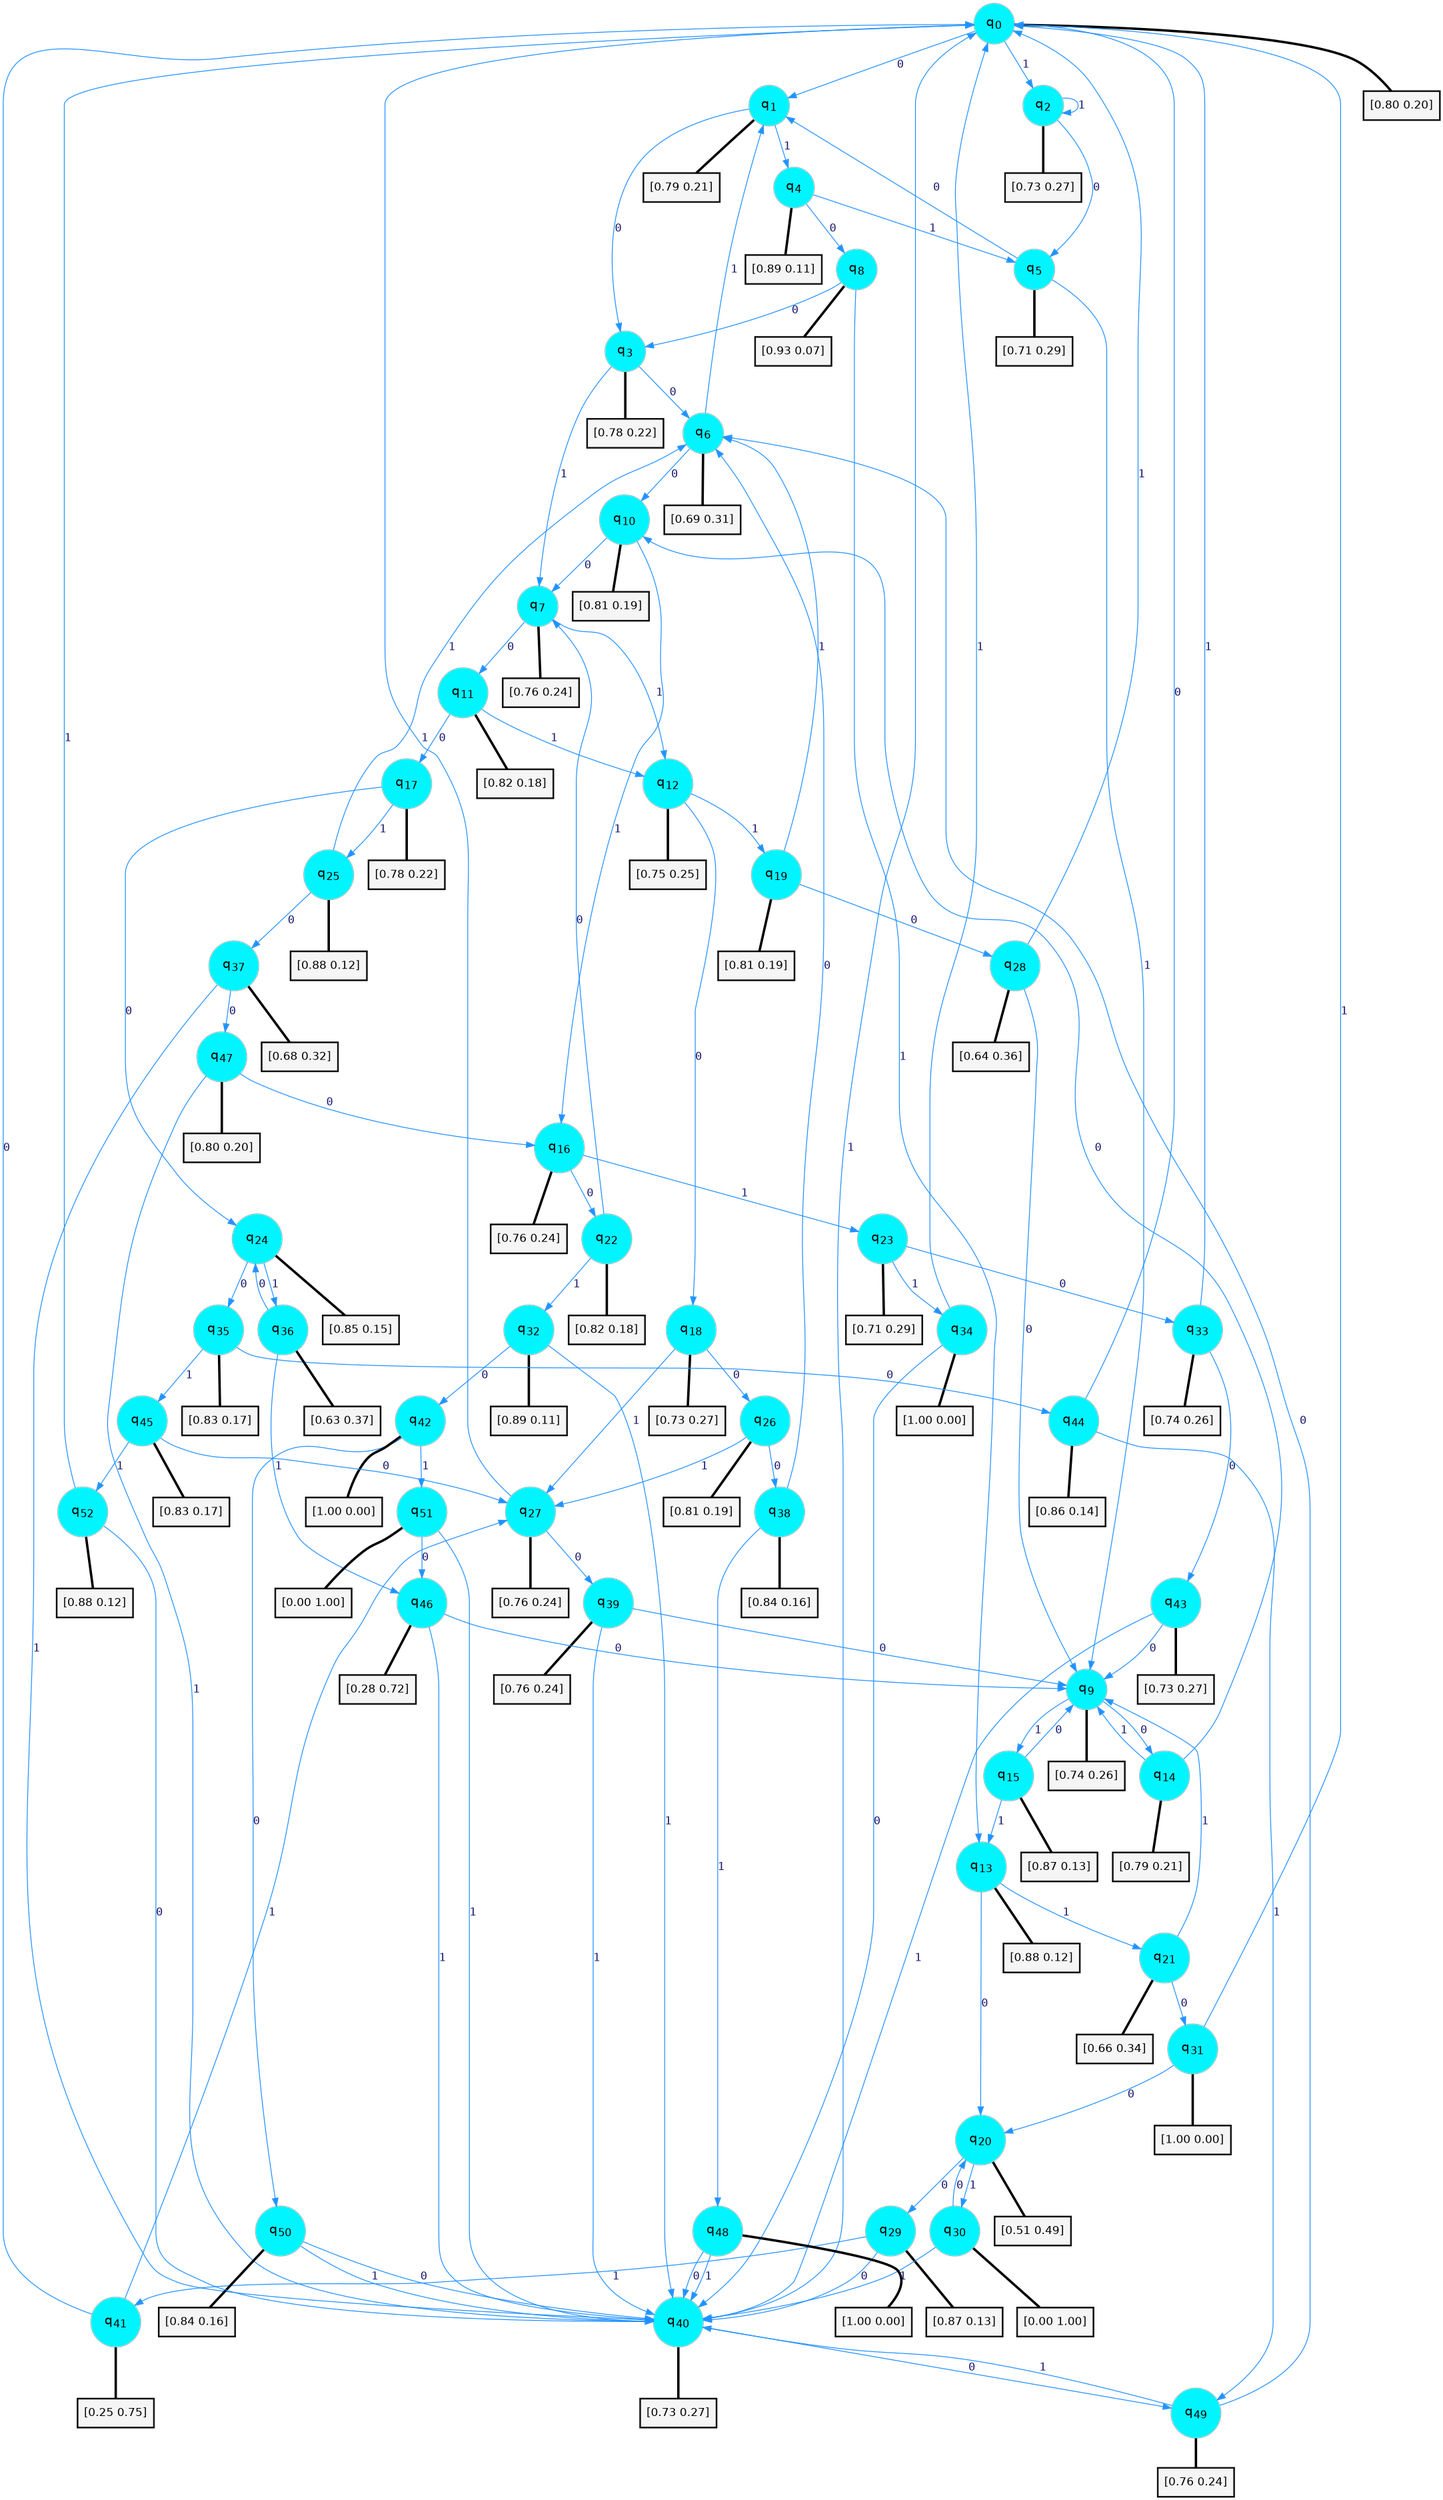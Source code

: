 digraph G {
graph [
bgcolor=transparent, dpi=300, rankdir=TD, size="40,25"];
node [
color=gray, fillcolor=turquoise1, fontcolor=black, fontname=Helvetica, fontsize=16, fontweight=bold, shape=circle, style=filled];
edge [
arrowsize=1, color=dodgerblue1, fontcolor=midnightblue, fontname=courier, fontweight=bold, penwidth=1, style=solid, weight=20];
0[label=<q<SUB>0</SUB>>];
1[label=<q<SUB>1</SUB>>];
2[label=<q<SUB>2</SUB>>];
3[label=<q<SUB>3</SUB>>];
4[label=<q<SUB>4</SUB>>];
5[label=<q<SUB>5</SUB>>];
6[label=<q<SUB>6</SUB>>];
7[label=<q<SUB>7</SUB>>];
8[label=<q<SUB>8</SUB>>];
9[label=<q<SUB>9</SUB>>];
10[label=<q<SUB>10</SUB>>];
11[label=<q<SUB>11</SUB>>];
12[label=<q<SUB>12</SUB>>];
13[label=<q<SUB>13</SUB>>];
14[label=<q<SUB>14</SUB>>];
15[label=<q<SUB>15</SUB>>];
16[label=<q<SUB>16</SUB>>];
17[label=<q<SUB>17</SUB>>];
18[label=<q<SUB>18</SUB>>];
19[label=<q<SUB>19</SUB>>];
20[label=<q<SUB>20</SUB>>];
21[label=<q<SUB>21</SUB>>];
22[label=<q<SUB>22</SUB>>];
23[label=<q<SUB>23</SUB>>];
24[label=<q<SUB>24</SUB>>];
25[label=<q<SUB>25</SUB>>];
26[label=<q<SUB>26</SUB>>];
27[label=<q<SUB>27</SUB>>];
28[label=<q<SUB>28</SUB>>];
29[label=<q<SUB>29</SUB>>];
30[label=<q<SUB>30</SUB>>];
31[label=<q<SUB>31</SUB>>];
32[label=<q<SUB>32</SUB>>];
33[label=<q<SUB>33</SUB>>];
34[label=<q<SUB>34</SUB>>];
35[label=<q<SUB>35</SUB>>];
36[label=<q<SUB>36</SUB>>];
37[label=<q<SUB>37</SUB>>];
38[label=<q<SUB>38</SUB>>];
39[label=<q<SUB>39</SUB>>];
40[label=<q<SUB>40</SUB>>];
41[label=<q<SUB>41</SUB>>];
42[label=<q<SUB>42</SUB>>];
43[label=<q<SUB>43</SUB>>];
44[label=<q<SUB>44</SUB>>];
45[label=<q<SUB>45</SUB>>];
46[label=<q<SUB>46</SUB>>];
47[label=<q<SUB>47</SUB>>];
48[label=<q<SUB>48</SUB>>];
49[label=<q<SUB>49</SUB>>];
50[label=<q<SUB>50</SUB>>];
51[label=<q<SUB>51</SUB>>];
52[label=<q<SUB>52</SUB>>];
53[label="[0.80 0.20]", shape=box,fontcolor=black, fontname=Helvetica, fontsize=14, penwidth=2, fillcolor=whitesmoke,color=black];
54[label="[0.79 0.21]", shape=box,fontcolor=black, fontname=Helvetica, fontsize=14, penwidth=2, fillcolor=whitesmoke,color=black];
55[label="[0.73 0.27]", shape=box,fontcolor=black, fontname=Helvetica, fontsize=14, penwidth=2, fillcolor=whitesmoke,color=black];
56[label="[0.78 0.22]", shape=box,fontcolor=black, fontname=Helvetica, fontsize=14, penwidth=2, fillcolor=whitesmoke,color=black];
57[label="[0.89 0.11]", shape=box,fontcolor=black, fontname=Helvetica, fontsize=14, penwidth=2, fillcolor=whitesmoke,color=black];
58[label="[0.71 0.29]", shape=box,fontcolor=black, fontname=Helvetica, fontsize=14, penwidth=2, fillcolor=whitesmoke,color=black];
59[label="[0.69 0.31]", shape=box,fontcolor=black, fontname=Helvetica, fontsize=14, penwidth=2, fillcolor=whitesmoke,color=black];
60[label="[0.76 0.24]", shape=box,fontcolor=black, fontname=Helvetica, fontsize=14, penwidth=2, fillcolor=whitesmoke,color=black];
61[label="[0.93 0.07]", shape=box,fontcolor=black, fontname=Helvetica, fontsize=14, penwidth=2, fillcolor=whitesmoke,color=black];
62[label="[0.74 0.26]", shape=box,fontcolor=black, fontname=Helvetica, fontsize=14, penwidth=2, fillcolor=whitesmoke,color=black];
63[label="[0.81 0.19]", shape=box,fontcolor=black, fontname=Helvetica, fontsize=14, penwidth=2, fillcolor=whitesmoke,color=black];
64[label="[0.82 0.18]", shape=box,fontcolor=black, fontname=Helvetica, fontsize=14, penwidth=2, fillcolor=whitesmoke,color=black];
65[label="[0.75 0.25]", shape=box,fontcolor=black, fontname=Helvetica, fontsize=14, penwidth=2, fillcolor=whitesmoke,color=black];
66[label="[0.88 0.12]", shape=box,fontcolor=black, fontname=Helvetica, fontsize=14, penwidth=2, fillcolor=whitesmoke,color=black];
67[label="[0.79 0.21]", shape=box,fontcolor=black, fontname=Helvetica, fontsize=14, penwidth=2, fillcolor=whitesmoke,color=black];
68[label="[0.87 0.13]", shape=box,fontcolor=black, fontname=Helvetica, fontsize=14, penwidth=2, fillcolor=whitesmoke,color=black];
69[label="[0.76 0.24]", shape=box,fontcolor=black, fontname=Helvetica, fontsize=14, penwidth=2, fillcolor=whitesmoke,color=black];
70[label="[0.78 0.22]", shape=box,fontcolor=black, fontname=Helvetica, fontsize=14, penwidth=2, fillcolor=whitesmoke,color=black];
71[label="[0.73 0.27]", shape=box,fontcolor=black, fontname=Helvetica, fontsize=14, penwidth=2, fillcolor=whitesmoke,color=black];
72[label="[0.81 0.19]", shape=box,fontcolor=black, fontname=Helvetica, fontsize=14, penwidth=2, fillcolor=whitesmoke,color=black];
73[label="[0.51 0.49]", shape=box,fontcolor=black, fontname=Helvetica, fontsize=14, penwidth=2, fillcolor=whitesmoke,color=black];
74[label="[0.66 0.34]", shape=box,fontcolor=black, fontname=Helvetica, fontsize=14, penwidth=2, fillcolor=whitesmoke,color=black];
75[label="[0.82 0.18]", shape=box,fontcolor=black, fontname=Helvetica, fontsize=14, penwidth=2, fillcolor=whitesmoke,color=black];
76[label="[0.71 0.29]", shape=box,fontcolor=black, fontname=Helvetica, fontsize=14, penwidth=2, fillcolor=whitesmoke,color=black];
77[label="[0.85 0.15]", shape=box,fontcolor=black, fontname=Helvetica, fontsize=14, penwidth=2, fillcolor=whitesmoke,color=black];
78[label="[0.88 0.12]", shape=box,fontcolor=black, fontname=Helvetica, fontsize=14, penwidth=2, fillcolor=whitesmoke,color=black];
79[label="[0.81 0.19]", shape=box,fontcolor=black, fontname=Helvetica, fontsize=14, penwidth=2, fillcolor=whitesmoke,color=black];
80[label="[0.76 0.24]", shape=box,fontcolor=black, fontname=Helvetica, fontsize=14, penwidth=2, fillcolor=whitesmoke,color=black];
81[label="[0.64 0.36]", shape=box,fontcolor=black, fontname=Helvetica, fontsize=14, penwidth=2, fillcolor=whitesmoke,color=black];
82[label="[0.87 0.13]", shape=box,fontcolor=black, fontname=Helvetica, fontsize=14, penwidth=2, fillcolor=whitesmoke,color=black];
83[label="[0.00 1.00]", shape=box,fontcolor=black, fontname=Helvetica, fontsize=14, penwidth=2, fillcolor=whitesmoke,color=black];
84[label="[1.00 0.00]", shape=box,fontcolor=black, fontname=Helvetica, fontsize=14, penwidth=2, fillcolor=whitesmoke,color=black];
85[label="[0.89 0.11]", shape=box,fontcolor=black, fontname=Helvetica, fontsize=14, penwidth=2, fillcolor=whitesmoke,color=black];
86[label="[0.74 0.26]", shape=box,fontcolor=black, fontname=Helvetica, fontsize=14, penwidth=2, fillcolor=whitesmoke,color=black];
87[label="[1.00 0.00]", shape=box,fontcolor=black, fontname=Helvetica, fontsize=14, penwidth=2, fillcolor=whitesmoke,color=black];
88[label="[0.83 0.17]", shape=box,fontcolor=black, fontname=Helvetica, fontsize=14, penwidth=2, fillcolor=whitesmoke,color=black];
89[label="[0.63 0.37]", shape=box,fontcolor=black, fontname=Helvetica, fontsize=14, penwidth=2, fillcolor=whitesmoke,color=black];
90[label="[0.68 0.32]", shape=box,fontcolor=black, fontname=Helvetica, fontsize=14, penwidth=2, fillcolor=whitesmoke,color=black];
91[label="[0.84 0.16]", shape=box,fontcolor=black, fontname=Helvetica, fontsize=14, penwidth=2, fillcolor=whitesmoke,color=black];
92[label="[0.76 0.24]", shape=box,fontcolor=black, fontname=Helvetica, fontsize=14, penwidth=2, fillcolor=whitesmoke,color=black];
93[label="[0.73 0.27]", shape=box,fontcolor=black, fontname=Helvetica, fontsize=14, penwidth=2, fillcolor=whitesmoke,color=black];
94[label="[0.25 0.75]", shape=box,fontcolor=black, fontname=Helvetica, fontsize=14, penwidth=2, fillcolor=whitesmoke,color=black];
95[label="[1.00 0.00]", shape=box,fontcolor=black, fontname=Helvetica, fontsize=14, penwidth=2, fillcolor=whitesmoke,color=black];
96[label="[0.73 0.27]", shape=box,fontcolor=black, fontname=Helvetica, fontsize=14, penwidth=2, fillcolor=whitesmoke,color=black];
97[label="[0.86 0.14]", shape=box,fontcolor=black, fontname=Helvetica, fontsize=14, penwidth=2, fillcolor=whitesmoke,color=black];
98[label="[0.83 0.17]", shape=box,fontcolor=black, fontname=Helvetica, fontsize=14, penwidth=2, fillcolor=whitesmoke,color=black];
99[label="[0.28 0.72]", shape=box,fontcolor=black, fontname=Helvetica, fontsize=14, penwidth=2, fillcolor=whitesmoke,color=black];
100[label="[0.80 0.20]", shape=box,fontcolor=black, fontname=Helvetica, fontsize=14, penwidth=2, fillcolor=whitesmoke,color=black];
101[label="[1.00 0.00]", shape=box,fontcolor=black, fontname=Helvetica, fontsize=14, penwidth=2, fillcolor=whitesmoke,color=black];
102[label="[0.76 0.24]", shape=box,fontcolor=black, fontname=Helvetica, fontsize=14, penwidth=2, fillcolor=whitesmoke,color=black];
103[label="[0.84 0.16]", shape=box,fontcolor=black, fontname=Helvetica, fontsize=14, penwidth=2, fillcolor=whitesmoke,color=black];
104[label="[0.00 1.00]", shape=box,fontcolor=black, fontname=Helvetica, fontsize=14, penwidth=2, fillcolor=whitesmoke,color=black];
105[label="[0.88 0.12]", shape=box,fontcolor=black, fontname=Helvetica, fontsize=14, penwidth=2, fillcolor=whitesmoke,color=black];
0->1 [label=0];
0->2 [label=1];
0->53 [arrowhead=none, penwidth=3,color=black];
1->3 [label=0];
1->4 [label=1];
1->54 [arrowhead=none, penwidth=3,color=black];
2->5 [label=0];
2->2 [label=1];
2->55 [arrowhead=none, penwidth=3,color=black];
3->6 [label=0];
3->7 [label=1];
3->56 [arrowhead=none, penwidth=3,color=black];
4->8 [label=0];
4->5 [label=1];
4->57 [arrowhead=none, penwidth=3,color=black];
5->1 [label=0];
5->9 [label=1];
5->58 [arrowhead=none, penwidth=3,color=black];
6->10 [label=0];
6->1 [label=1];
6->59 [arrowhead=none, penwidth=3,color=black];
7->11 [label=0];
7->12 [label=1];
7->60 [arrowhead=none, penwidth=3,color=black];
8->3 [label=0];
8->13 [label=1];
8->61 [arrowhead=none, penwidth=3,color=black];
9->14 [label=0];
9->15 [label=1];
9->62 [arrowhead=none, penwidth=3,color=black];
10->7 [label=0];
10->16 [label=1];
10->63 [arrowhead=none, penwidth=3,color=black];
11->17 [label=0];
11->12 [label=1];
11->64 [arrowhead=none, penwidth=3,color=black];
12->18 [label=0];
12->19 [label=1];
12->65 [arrowhead=none, penwidth=3,color=black];
13->20 [label=0];
13->21 [label=1];
13->66 [arrowhead=none, penwidth=3,color=black];
14->10 [label=0];
14->9 [label=1];
14->67 [arrowhead=none, penwidth=3,color=black];
15->9 [label=0];
15->13 [label=1];
15->68 [arrowhead=none, penwidth=3,color=black];
16->22 [label=0];
16->23 [label=1];
16->69 [arrowhead=none, penwidth=3,color=black];
17->24 [label=0];
17->25 [label=1];
17->70 [arrowhead=none, penwidth=3,color=black];
18->26 [label=0];
18->27 [label=1];
18->71 [arrowhead=none, penwidth=3,color=black];
19->28 [label=0];
19->6 [label=1];
19->72 [arrowhead=none, penwidth=3,color=black];
20->29 [label=0];
20->30 [label=1];
20->73 [arrowhead=none, penwidth=3,color=black];
21->31 [label=0];
21->9 [label=1];
21->74 [arrowhead=none, penwidth=3,color=black];
22->7 [label=0];
22->32 [label=1];
22->75 [arrowhead=none, penwidth=3,color=black];
23->33 [label=0];
23->34 [label=1];
23->76 [arrowhead=none, penwidth=3,color=black];
24->35 [label=0];
24->36 [label=1];
24->77 [arrowhead=none, penwidth=3,color=black];
25->37 [label=0];
25->6 [label=1];
25->78 [arrowhead=none, penwidth=3,color=black];
26->38 [label=0];
26->27 [label=1];
26->79 [arrowhead=none, penwidth=3,color=black];
27->39 [label=0];
27->0 [label=1];
27->80 [arrowhead=none, penwidth=3,color=black];
28->9 [label=0];
28->0 [label=1];
28->81 [arrowhead=none, penwidth=3,color=black];
29->40 [label=0];
29->41 [label=1];
29->82 [arrowhead=none, penwidth=3,color=black];
30->20 [label=0];
30->40 [label=1];
30->83 [arrowhead=none, penwidth=3,color=black];
31->20 [label=0];
31->0 [label=1];
31->84 [arrowhead=none, penwidth=3,color=black];
32->42 [label=0];
32->40 [label=1];
32->85 [arrowhead=none, penwidth=3,color=black];
33->43 [label=0];
33->0 [label=1];
33->86 [arrowhead=none, penwidth=3,color=black];
34->40 [label=0];
34->0 [label=1];
34->87 [arrowhead=none, penwidth=3,color=black];
35->44 [label=0];
35->45 [label=1];
35->88 [arrowhead=none, penwidth=3,color=black];
36->24 [label=0];
36->46 [label=1];
36->89 [arrowhead=none, penwidth=3,color=black];
37->47 [label=0];
37->40 [label=1];
37->90 [arrowhead=none, penwidth=3,color=black];
38->6 [label=0];
38->48 [label=1];
38->91 [arrowhead=none, penwidth=3,color=black];
39->9 [label=0];
39->40 [label=1];
39->92 [arrowhead=none, penwidth=3,color=black];
40->49 [label=0];
40->0 [label=1];
40->93 [arrowhead=none, penwidth=3,color=black];
41->0 [label=0];
41->27 [label=1];
41->94 [arrowhead=none, penwidth=3,color=black];
42->50 [label=0];
42->51 [label=1];
42->95 [arrowhead=none, penwidth=3,color=black];
43->9 [label=0];
43->40 [label=1];
43->96 [arrowhead=none, penwidth=3,color=black];
44->0 [label=0];
44->49 [label=1];
44->97 [arrowhead=none, penwidth=3,color=black];
45->27 [label=0];
45->52 [label=1];
45->98 [arrowhead=none, penwidth=3,color=black];
46->9 [label=0];
46->40 [label=1];
46->99 [arrowhead=none, penwidth=3,color=black];
47->16 [label=0];
47->40 [label=1];
47->100 [arrowhead=none, penwidth=3,color=black];
48->40 [label=0];
48->40 [label=1];
48->101 [arrowhead=none, penwidth=3,color=black];
49->6 [label=0];
49->40 [label=1];
49->102 [arrowhead=none, penwidth=3,color=black];
50->40 [label=0];
50->40 [label=1];
50->103 [arrowhead=none, penwidth=3,color=black];
51->46 [label=0];
51->40 [label=1];
51->104 [arrowhead=none, penwidth=3,color=black];
52->40 [label=0];
52->0 [label=1];
52->105 [arrowhead=none, penwidth=3,color=black];
}
